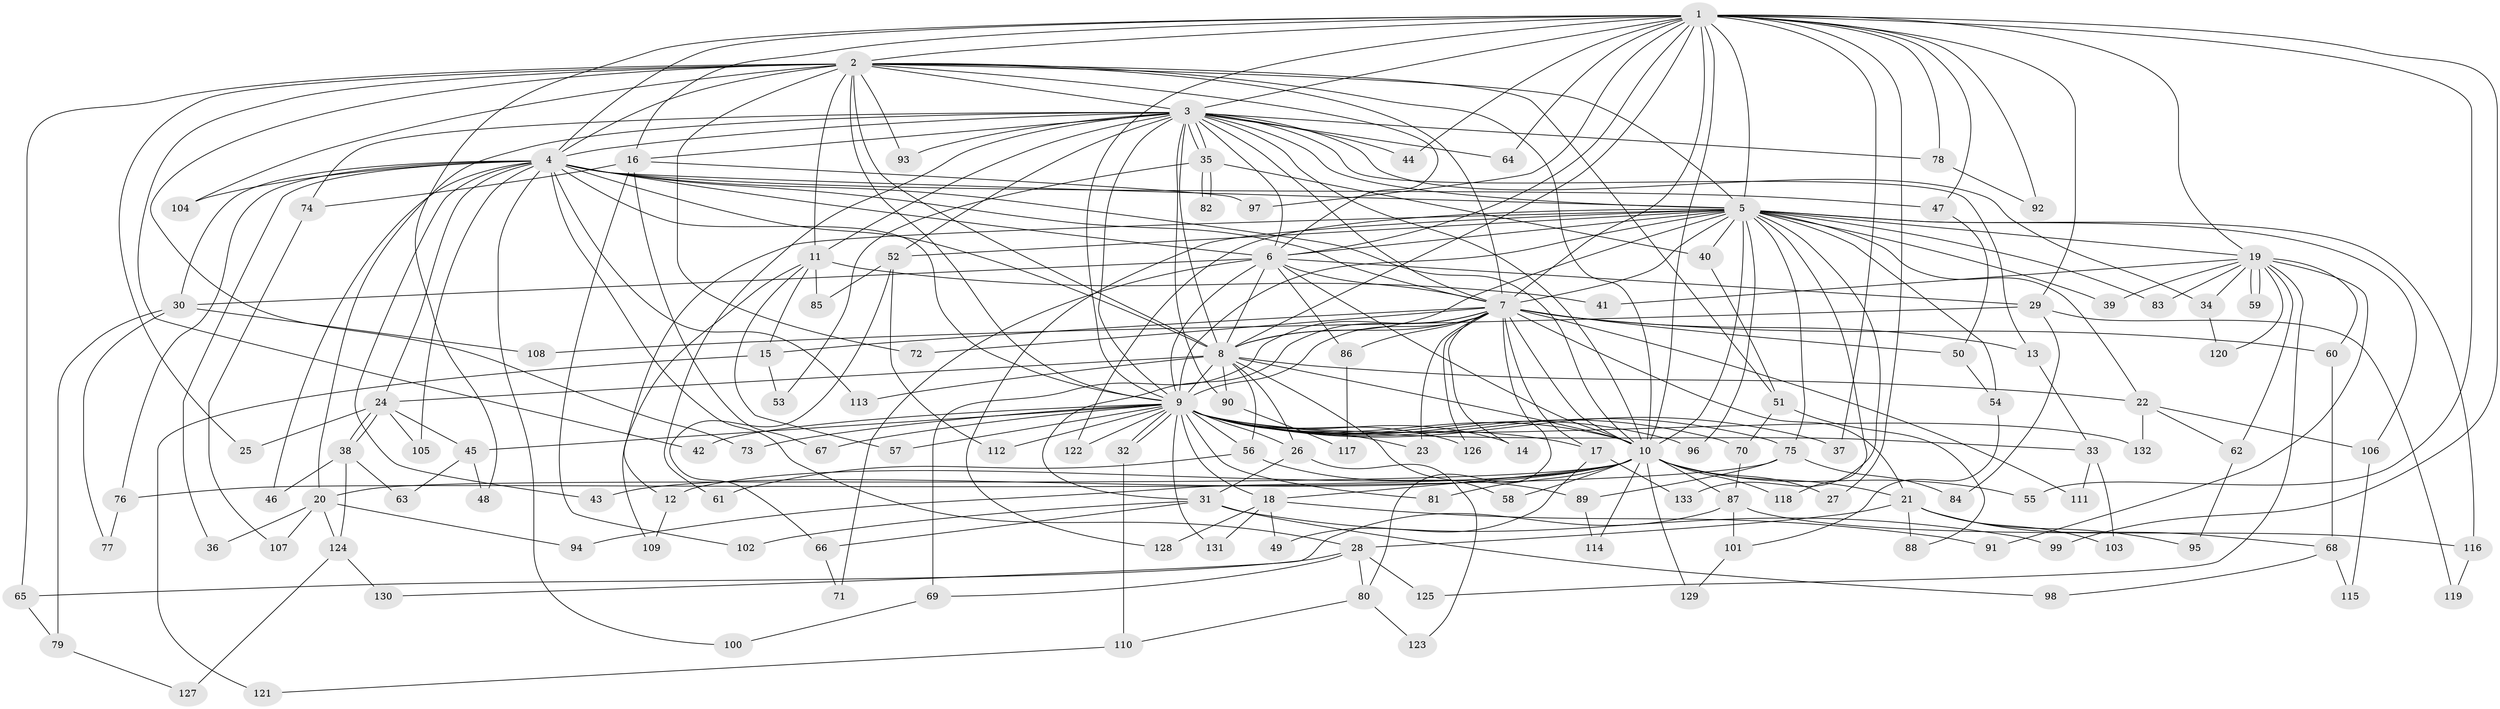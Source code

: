 // coarse degree distribution, {20: 0.029850746268656716, 14: 0.014925373134328358, 16: 0.014925373134328358, 25: 0.014925373134328358, 18: 0.014925373134328358, 11: 0.014925373134328358, 13: 0.014925373134328358, 8: 0.014925373134328358, 3: 0.16417910447761194, 4: 0.08955223880597014, 7: 0.04477611940298507, 10: 0.014925373134328358, 6: 0.07462686567164178, 9: 0.014925373134328358, 5: 0.07462686567164178, 2: 0.34328358208955223, 1: 0.04477611940298507}
// Generated by graph-tools (version 1.1) at 2025/49/03/04/25 22:49:35]
// undirected, 133 vertices, 291 edges
graph export_dot {
  node [color=gray90,style=filled];
  1;
  2;
  3;
  4;
  5;
  6;
  7;
  8;
  9;
  10;
  11;
  12;
  13;
  14;
  15;
  16;
  17;
  18;
  19;
  20;
  21;
  22;
  23;
  24;
  25;
  26;
  27;
  28;
  29;
  30;
  31;
  32;
  33;
  34;
  35;
  36;
  37;
  38;
  39;
  40;
  41;
  42;
  43;
  44;
  45;
  46;
  47;
  48;
  49;
  50;
  51;
  52;
  53;
  54;
  55;
  56;
  57;
  58;
  59;
  60;
  61;
  62;
  63;
  64;
  65;
  66;
  67;
  68;
  69;
  70;
  71;
  72;
  73;
  74;
  75;
  76;
  77;
  78;
  79;
  80;
  81;
  82;
  83;
  84;
  85;
  86;
  87;
  88;
  89;
  90;
  91;
  92;
  93;
  94;
  95;
  96;
  97;
  98;
  99;
  100;
  101;
  102;
  103;
  104;
  105;
  106;
  107;
  108;
  109;
  110;
  111;
  112;
  113;
  114;
  115;
  116;
  117;
  118;
  119;
  120;
  121;
  122;
  123;
  124;
  125;
  126;
  127;
  128;
  129;
  130;
  131;
  132;
  133;
  1 -- 2;
  1 -- 3;
  1 -- 4;
  1 -- 5;
  1 -- 6;
  1 -- 7;
  1 -- 8;
  1 -- 9;
  1 -- 10;
  1 -- 16;
  1 -- 19;
  1 -- 27;
  1 -- 29;
  1 -- 37;
  1 -- 44;
  1 -- 47;
  1 -- 48;
  1 -- 55;
  1 -- 64;
  1 -- 78;
  1 -- 92;
  1 -- 97;
  1 -- 99;
  2 -- 3;
  2 -- 4;
  2 -- 5;
  2 -- 6;
  2 -- 7;
  2 -- 8;
  2 -- 9;
  2 -- 10;
  2 -- 11;
  2 -- 25;
  2 -- 42;
  2 -- 51;
  2 -- 65;
  2 -- 72;
  2 -- 73;
  2 -- 93;
  2 -- 104;
  3 -- 4;
  3 -- 5;
  3 -- 6;
  3 -- 7;
  3 -- 8;
  3 -- 9;
  3 -- 10;
  3 -- 11;
  3 -- 13;
  3 -- 16;
  3 -- 20;
  3 -- 34;
  3 -- 35;
  3 -- 35;
  3 -- 44;
  3 -- 52;
  3 -- 61;
  3 -- 64;
  3 -- 74;
  3 -- 78;
  3 -- 90;
  3 -- 93;
  4 -- 5;
  4 -- 6;
  4 -- 7;
  4 -- 8;
  4 -- 9;
  4 -- 10;
  4 -- 24;
  4 -- 28;
  4 -- 30;
  4 -- 36;
  4 -- 43;
  4 -- 46;
  4 -- 47;
  4 -- 76;
  4 -- 100;
  4 -- 104;
  4 -- 105;
  4 -- 113;
  5 -- 6;
  5 -- 7;
  5 -- 8;
  5 -- 9;
  5 -- 10;
  5 -- 12;
  5 -- 19;
  5 -- 22;
  5 -- 39;
  5 -- 40;
  5 -- 52;
  5 -- 54;
  5 -- 75;
  5 -- 83;
  5 -- 96;
  5 -- 106;
  5 -- 116;
  5 -- 118;
  5 -- 122;
  5 -- 128;
  5 -- 133;
  6 -- 7;
  6 -- 8;
  6 -- 9;
  6 -- 10;
  6 -- 29;
  6 -- 30;
  6 -- 71;
  6 -- 86;
  7 -- 8;
  7 -- 9;
  7 -- 10;
  7 -- 13;
  7 -- 14;
  7 -- 15;
  7 -- 17;
  7 -- 21;
  7 -- 23;
  7 -- 31;
  7 -- 50;
  7 -- 60;
  7 -- 69;
  7 -- 72;
  7 -- 80;
  7 -- 86;
  7 -- 111;
  7 -- 126;
  8 -- 9;
  8 -- 10;
  8 -- 22;
  8 -- 24;
  8 -- 26;
  8 -- 56;
  8 -- 58;
  8 -- 90;
  8 -- 113;
  9 -- 10;
  9 -- 14;
  9 -- 17;
  9 -- 18;
  9 -- 23;
  9 -- 26;
  9 -- 32;
  9 -- 32;
  9 -- 33;
  9 -- 37;
  9 -- 42;
  9 -- 45;
  9 -- 56;
  9 -- 57;
  9 -- 67;
  9 -- 70;
  9 -- 73;
  9 -- 75;
  9 -- 81;
  9 -- 96;
  9 -- 112;
  9 -- 122;
  9 -- 126;
  9 -- 131;
  9 -- 132;
  10 -- 12;
  10 -- 18;
  10 -- 20;
  10 -- 21;
  10 -- 27;
  10 -- 43;
  10 -- 55;
  10 -- 58;
  10 -- 81;
  10 -- 87;
  10 -- 94;
  10 -- 114;
  10 -- 118;
  10 -- 129;
  11 -- 15;
  11 -- 41;
  11 -- 57;
  11 -- 85;
  11 -- 109;
  12 -- 109;
  13 -- 33;
  15 -- 53;
  15 -- 121;
  16 -- 67;
  16 -- 74;
  16 -- 97;
  16 -- 102;
  17 -- 49;
  17 -- 133;
  18 -- 49;
  18 -- 91;
  18 -- 128;
  18 -- 131;
  19 -- 34;
  19 -- 39;
  19 -- 41;
  19 -- 59;
  19 -- 59;
  19 -- 60;
  19 -- 62;
  19 -- 83;
  19 -- 91;
  19 -- 120;
  19 -- 125;
  20 -- 36;
  20 -- 94;
  20 -- 107;
  20 -- 124;
  21 -- 28;
  21 -- 68;
  21 -- 88;
  21 -- 95;
  21 -- 103;
  22 -- 62;
  22 -- 106;
  22 -- 132;
  24 -- 25;
  24 -- 38;
  24 -- 38;
  24 -- 45;
  24 -- 105;
  26 -- 31;
  26 -- 123;
  28 -- 65;
  28 -- 69;
  28 -- 80;
  28 -- 125;
  29 -- 84;
  29 -- 108;
  29 -- 119;
  30 -- 77;
  30 -- 79;
  30 -- 108;
  31 -- 66;
  31 -- 98;
  31 -- 99;
  31 -- 102;
  32 -- 110;
  33 -- 103;
  33 -- 111;
  34 -- 120;
  35 -- 40;
  35 -- 53;
  35 -- 82;
  35 -- 82;
  38 -- 46;
  38 -- 63;
  38 -- 124;
  40 -- 51;
  45 -- 48;
  45 -- 63;
  47 -- 50;
  50 -- 54;
  51 -- 70;
  51 -- 88;
  52 -- 66;
  52 -- 85;
  52 -- 112;
  54 -- 101;
  56 -- 61;
  56 -- 89;
  60 -- 68;
  62 -- 95;
  65 -- 79;
  66 -- 71;
  68 -- 98;
  68 -- 115;
  69 -- 100;
  70 -- 87;
  74 -- 107;
  75 -- 76;
  75 -- 84;
  75 -- 89;
  76 -- 77;
  78 -- 92;
  79 -- 127;
  80 -- 110;
  80 -- 123;
  86 -- 117;
  87 -- 101;
  87 -- 116;
  87 -- 130;
  89 -- 114;
  90 -- 117;
  101 -- 129;
  106 -- 115;
  110 -- 121;
  116 -- 119;
  124 -- 127;
  124 -- 130;
}
